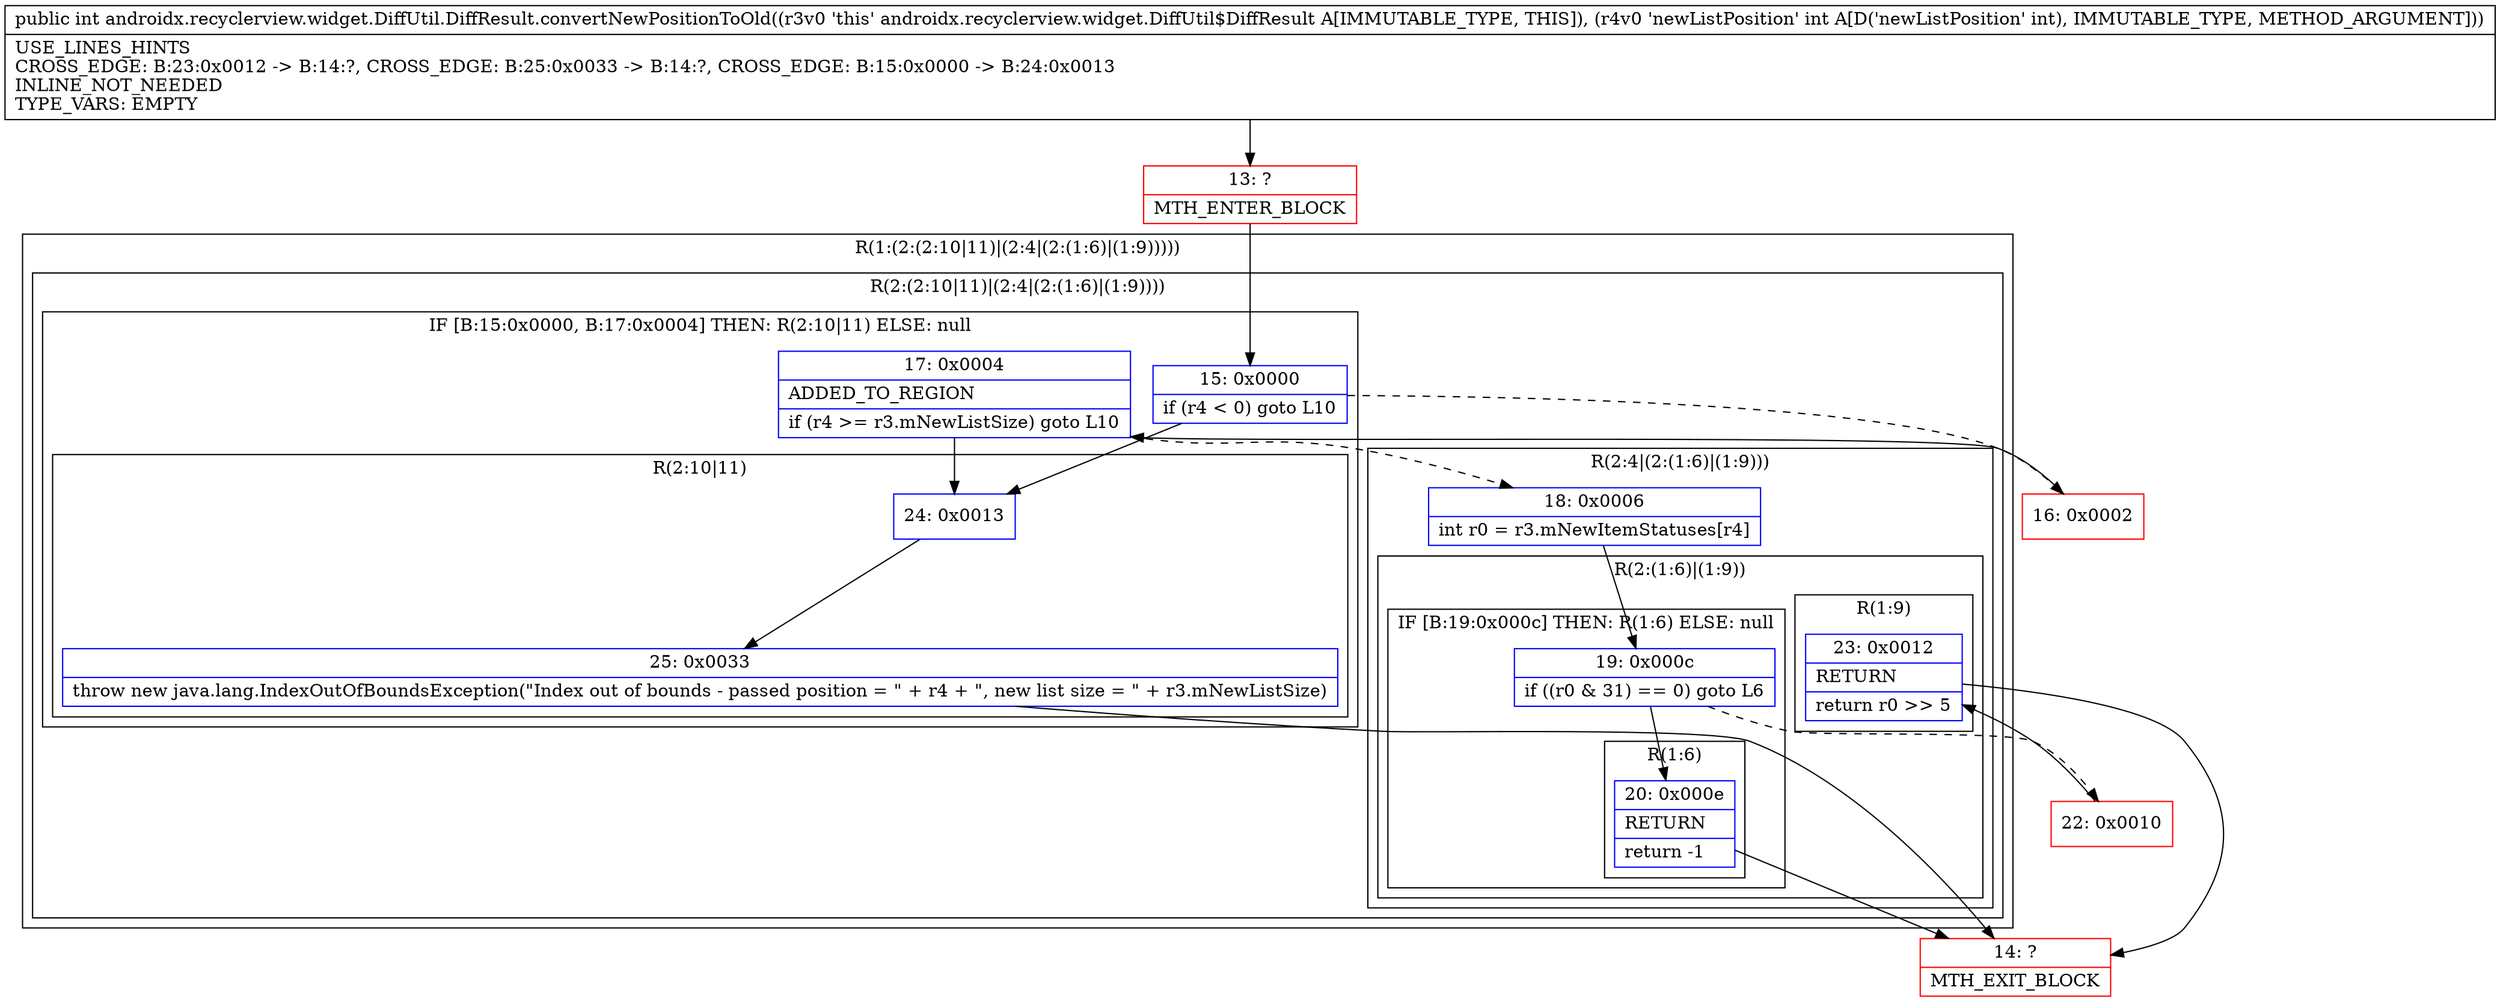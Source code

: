 digraph "CFG forandroidx.recyclerview.widget.DiffUtil.DiffResult.convertNewPositionToOld(I)I" {
subgraph cluster_Region_2142637768 {
label = "R(1:(2:(2:10|11)|(2:4|(2:(1:6)|(1:9)))))";
node [shape=record,color=blue];
subgraph cluster_Region_1090225045 {
label = "R(2:(2:10|11)|(2:4|(2:(1:6)|(1:9))))";
node [shape=record,color=blue];
subgraph cluster_IfRegion_279713596 {
label = "IF [B:15:0x0000, B:17:0x0004] THEN: R(2:10|11) ELSE: null";
node [shape=record,color=blue];
Node_15 [shape=record,label="{15\:\ 0x0000|if (r4 \< 0) goto L10\l}"];
Node_17 [shape=record,label="{17\:\ 0x0004|ADDED_TO_REGION\l|if (r4 \>= r3.mNewListSize) goto L10\l}"];
subgraph cluster_Region_1050591457 {
label = "R(2:10|11)";
node [shape=record,color=blue];
Node_24 [shape=record,label="{24\:\ 0x0013}"];
Node_25 [shape=record,label="{25\:\ 0x0033|throw new java.lang.IndexOutOfBoundsException(\"Index out of bounds \- passed position = \" + r4 + \", new list size = \" + r3.mNewListSize)\l}"];
}
}
subgraph cluster_Region_261734008 {
label = "R(2:4|(2:(1:6)|(1:9)))";
node [shape=record,color=blue];
Node_18 [shape=record,label="{18\:\ 0x0006|int r0 = r3.mNewItemStatuses[r4]\l}"];
subgraph cluster_Region_1896962484 {
label = "R(2:(1:6)|(1:9))";
node [shape=record,color=blue];
subgraph cluster_IfRegion_1747368186 {
label = "IF [B:19:0x000c] THEN: R(1:6) ELSE: null";
node [shape=record,color=blue];
Node_19 [shape=record,label="{19\:\ 0x000c|if ((r0 & 31) == 0) goto L6\l}"];
subgraph cluster_Region_1844087592 {
label = "R(1:6)";
node [shape=record,color=blue];
Node_20 [shape=record,label="{20\:\ 0x000e|RETURN\l|return \-1\l}"];
}
}
subgraph cluster_Region_1305202130 {
label = "R(1:9)";
node [shape=record,color=blue];
Node_23 [shape=record,label="{23\:\ 0x0012|RETURN\l|return r0 \>\> 5\l}"];
}
}
}
}
}
Node_13 [shape=record,color=red,label="{13\:\ ?|MTH_ENTER_BLOCK\l}"];
Node_16 [shape=record,color=red,label="{16\:\ 0x0002}"];
Node_14 [shape=record,color=red,label="{14\:\ ?|MTH_EXIT_BLOCK\l}"];
Node_22 [shape=record,color=red,label="{22\:\ 0x0010}"];
MethodNode[shape=record,label="{public int androidx.recyclerview.widget.DiffUtil.DiffResult.convertNewPositionToOld((r3v0 'this' androidx.recyclerview.widget.DiffUtil$DiffResult A[IMMUTABLE_TYPE, THIS]), (r4v0 'newListPosition' int A[D('newListPosition' int), IMMUTABLE_TYPE, METHOD_ARGUMENT]))  | USE_LINES_HINTS\lCROSS_EDGE: B:23:0x0012 \-\> B:14:?, CROSS_EDGE: B:25:0x0033 \-\> B:14:?, CROSS_EDGE: B:15:0x0000 \-\> B:24:0x0013\lINLINE_NOT_NEEDED\lTYPE_VARS: EMPTY\l}"];
MethodNode -> Node_13;Node_15 -> Node_16[style=dashed];
Node_15 -> Node_24;
Node_17 -> Node_18[style=dashed];
Node_17 -> Node_24;
Node_24 -> Node_25;
Node_25 -> Node_14;
Node_18 -> Node_19;
Node_19 -> Node_20;
Node_19 -> Node_22[style=dashed];
Node_20 -> Node_14;
Node_23 -> Node_14;
Node_13 -> Node_15;
Node_16 -> Node_17;
Node_22 -> Node_23;
}

